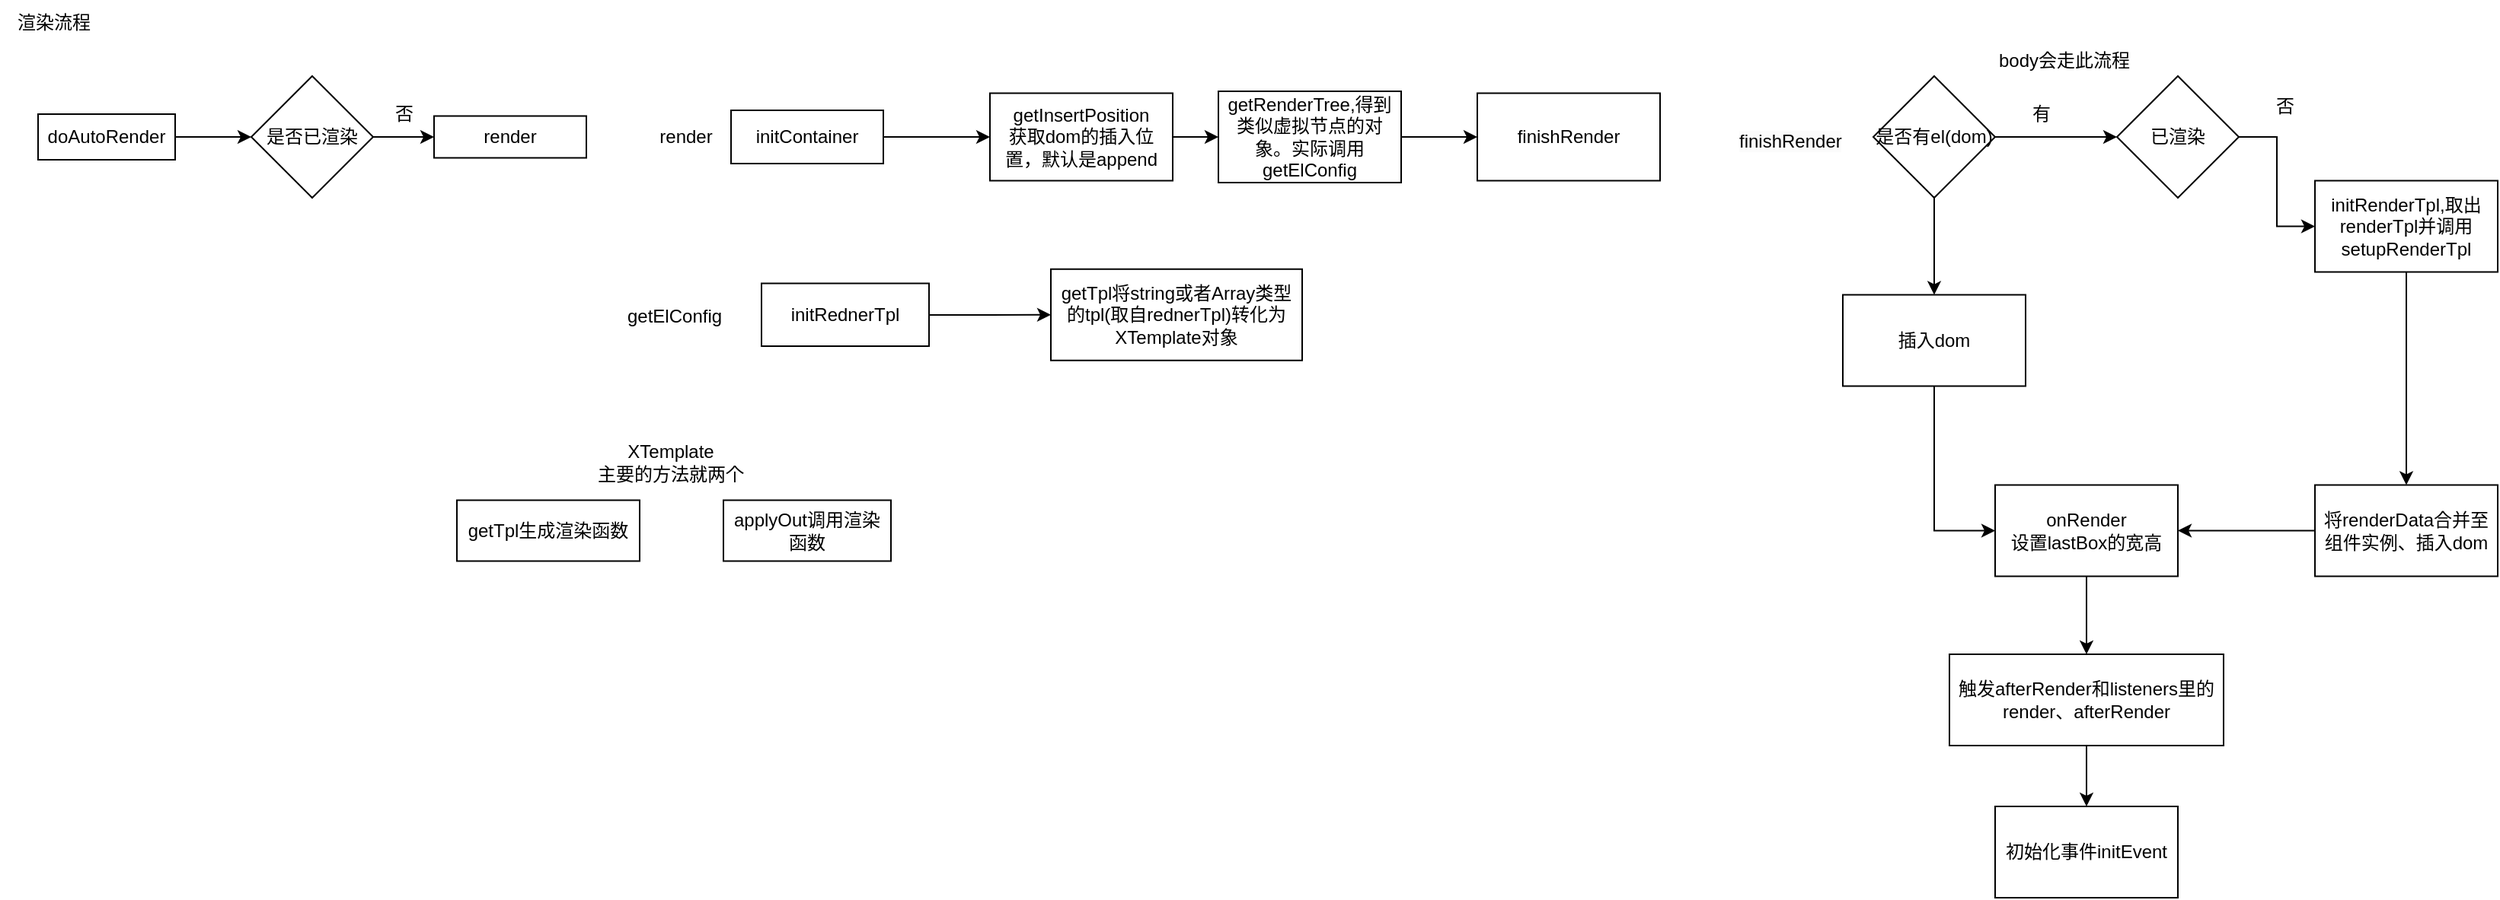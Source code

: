 <mxfile version="20.8.4" type="github">
  <diagram id="C5RBs43oDa-KdzZeNtuy" name="Page-1">
    <mxGraphModel dx="1434" dy="1997" grid="1" gridSize="10" guides="1" tooltips="1" connect="1" arrows="1" fold="1" page="1" pageScale="1" pageWidth="827" pageHeight="1169" math="0" shadow="0">
      <root>
        <mxCell id="WIyWlLk6GJQsqaUBKTNV-0" />
        <mxCell id="WIyWlLk6GJQsqaUBKTNV-1" parent="WIyWlLk6GJQsqaUBKTNV-0" />
        <mxCell id="i6i1cuTS0XWpMIzoZ4su-0" value="渲染流程" style="text;html=1;align=center;verticalAlign=middle;resizable=0;points=[];autosize=1;strokeColor=none;fillColor=none;" vertex="1" parent="WIyWlLk6GJQsqaUBKTNV-1">
          <mxGeometry x="20" y="-70" width="70" height="30" as="geometry" />
        </mxCell>
        <mxCell id="i6i1cuTS0XWpMIzoZ4su-6" value="" style="edgeStyle=orthogonalEdgeStyle;rounded=0;orthogonalLoop=1;jettySize=auto;html=1;" edge="1" parent="WIyWlLk6GJQsqaUBKTNV-1" source="i6i1cuTS0XWpMIzoZ4su-2" target="i6i1cuTS0XWpMIzoZ4su-5">
          <mxGeometry relative="1" as="geometry" />
        </mxCell>
        <mxCell id="i6i1cuTS0XWpMIzoZ4su-2" value="doAutoRender" style="rounded=0;whiteSpace=wrap;html=1;" vertex="1" parent="WIyWlLk6GJQsqaUBKTNV-1">
          <mxGeometry x="45" y="5" width="90" height="30" as="geometry" />
        </mxCell>
        <mxCell id="i6i1cuTS0XWpMIzoZ4su-8" value="" style="edgeStyle=orthogonalEdgeStyle;rounded=0;orthogonalLoop=1;jettySize=auto;html=1;" edge="1" parent="WIyWlLk6GJQsqaUBKTNV-1" source="i6i1cuTS0XWpMIzoZ4su-5" target="i6i1cuTS0XWpMIzoZ4su-7">
          <mxGeometry relative="1" as="geometry" />
        </mxCell>
        <mxCell id="i6i1cuTS0XWpMIzoZ4su-5" value="是否已渲染" style="rhombus;whiteSpace=wrap;html=1;rounded=0;" vertex="1" parent="WIyWlLk6GJQsqaUBKTNV-1">
          <mxGeometry x="185" y="-20" width="80" height="80" as="geometry" />
        </mxCell>
        <mxCell id="i6i1cuTS0XWpMIzoZ4su-7" value="render" style="whiteSpace=wrap;html=1;rounded=0;" vertex="1" parent="WIyWlLk6GJQsqaUBKTNV-1">
          <mxGeometry x="305" y="6.25" width="100" height="27.5" as="geometry" />
        </mxCell>
        <mxCell id="i6i1cuTS0XWpMIzoZ4su-9" value="否" style="text;html=1;align=center;verticalAlign=middle;resizable=0;points=[];autosize=1;strokeColor=none;fillColor=none;" vertex="1" parent="WIyWlLk6GJQsqaUBKTNV-1">
          <mxGeometry x="265" y="-10" width="40" height="30" as="geometry" />
        </mxCell>
        <mxCell id="i6i1cuTS0XWpMIzoZ4su-10" value="render&lt;br&gt;" style="text;html=1;align=center;verticalAlign=middle;resizable=0;points=[];autosize=1;strokeColor=none;fillColor=none;" vertex="1" parent="WIyWlLk6GJQsqaUBKTNV-1">
          <mxGeometry x="440" y="5" width="60" height="30" as="geometry" />
        </mxCell>
        <mxCell id="i6i1cuTS0XWpMIzoZ4su-14" value="" style="edgeStyle=orthogonalEdgeStyle;rounded=0;orthogonalLoop=1;jettySize=auto;html=1;" edge="1" parent="WIyWlLk6GJQsqaUBKTNV-1" source="i6i1cuTS0XWpMIzoZ4su-12" target="i6i1cuTS0XWpMIzoZ4su-13">
          <mxGeometry relative="1" as="geometry" />
        </mxCell>
        <mxCell id="i6i1cuTS0XWpMIzoZ4su-12" value="initContainer" style="whiteSpace=wrap;html=1;" vertex="1" parent="WIyWlLk6GJQsqaUBKTNV-1">
          <mxGeometry x="500" y="2.5" width="100" height="35" as="geometry" />
        </mxCell>
        <mxCell id="i6i1cuTS0XWpMIzoZ4su-44" value="" style="edgeStyle=orthogonalEdgeStyle;rounded=0;orthogonalLoop=1;jettySize=auto;html=1;" edge="1" parent="WIyWlLk6GJQsqaUBKTNV-1" source="i6i1cuTS0XWpMIzoZ4su-13" target="i6i1cuTS0XWpMIzoZ4su-43">
          <mxGeometry relative="1" as="geometry" />
        </mxCell>
        <mxCell id="i6i1cuTS0XWpMIzoZ4su-13" value="getInsertPosition&lt;br&gt;获取dom的插入位置，默认是append" style="whiteSpace=wrap;html=1;" vertex="1" parent="WIyWlLk6GJQsqaUBKTNV-1">
          <mxGeometry x="670" y="-8.75" width="120" height="57.5" as="geometry" />
        </mxCell>
        <mxCell id="i6i1cuTS0XWpMIzoZ4su-15" value="finishRender&lt;br&gt;" style="whiteSpace=wrap;html=1;" vertex="1" parent="WIyWlLk6GJQsqaUBKTNV-1">
          <mxGeometry x="990" y="-8.75" width="120" height="57.5" as="geometry" />
        </mxCell>
        <mxCell id="i6i1cuTS0XWpMIzoZ4su-17" value="&lt;span style=&quot;color: rgb(0, 0, 0); font-family: Helvetica; font-size: 12px; font-style: normal; font-variant-ligatures: normal; font-variant-caps: normal; font-weight: 400; letter-spacing: normal; orphans: 2; text-align: center; text-indent: 0px; text-transform: none; widows: 2; word-spacing: 0px; -webkit-text-stroke-width: 0px; background-color: rgb(251, 251, 251); text-decoration-thickness: initial; text-decoration-style: initial; text-decoration-color: initial; float: none; display: inline !important;&quot;&gt;finishRender&lt;/span&gt;" style="text;whiteSpace=wrap;html=1;" vertex="1" parent="WIyWlLk6GJQsqaUBKTNV-1">
          <mxGeometry x="1160" y="8.75" width="100" height="21.25" as="geometry" />
        </mxCell>
        <mxCell id="i6i1cuTS0XWpMIzoZ4su-27" value="" style="edgeStyle=orthogonalEdgeStyle;rounded=0;orthogonalLoop=1;jettySize=auto;html=1;" edge="1" parent="WIyWlLk6GJQsqaUBKTNV-1" source="i6i1cuTS0XWpMIzoZ4su-22" target="i6i1cuTS0XWpMIzoZ4su-26">
          <mxGeometry relative="1" as="geometry" />
        </mxCell>
        <mxCell id="i6i1cuTS0XWpMIzoZ4su-37" value="" style="edgeStyle=orthogonalEdgeStyle;rounded=0;orthogonalLoop=1;jettySize=auto;html=1;" edge="1" parent="WIyWlLk6GJQsqaUBKTNV-1" source="i6i1cuTS0XWpMIzoZ4su-22" target="i6i1cuTS0XWpMIzoZ4su-36">
          <mxGeometry relative="1" as="geometry" />
        </mxCell>
        <mxCell id="i6i1cuTS0XWpMIzoZ4su-22" value="是否有el(dom)" style="rhombus;whiteSpace=wrap;html=1;" vertex="1" parent="WIyWlLk6GJQsqaUBKTNV-1">
          <mxGeometry x="1250" y="-20" width="80" height="80" as="geometry" />
        </mxCell>
        <mxCell id="i6i1cuTS0XWpMIzoZ4su-25" value="有" style="text;html=1;align=center;verticalAlign=middle;resizable=0;points=[];autosize=1;strokeColor=none;fillColor=none;" vertex="1" parent="WIyWlLk6GJQsqaUBKTNV-1">
          <mxGeometry x="1340" y="-10" width="40" height="30" as="geometry" />
        </mxCell>
        <mxCell id="i6i1cuTS0XWpMIzoZ4su-29" value="" style="edgeStyle=orthogonalEdgeStyle;rounded=0;orthogonalLoop=1;jettySize=auto;html=1;" edge="1" parent="WIyWlLk6GJQsqaUBKTNV-1" source="i6i1cuTS0XWpMIzoZ4su-26" target="i6i1cuTS0XWpMIzoZ4su-28">
          <mxGeometry relative="1" as="geometry" />
        </mxCell>
        <mxCell id="i6i1cuTS0XWpMIzoZ4su-26" value="已渲染" style="rhombus;whiteSpace=wrap;html=1;" vertex="1" parent="WIyWlLk6GJQsqaUBKTNV-1">
          <mxGeometry x="1410" y="-20" width="80" height="80" as="geometry" />
        </mxCell>
        <mxCell id="i6i1cuTS0XWpMIzoZ4su-32" value="" style="edgeStyle=orthogonalEdgeStyle;rounded=0;orthogonalLoop=1;jettySize=auto;html=1;" edge="1" parent="WIyWlLk6GJQsqaUBKTNV-1" source="i6i1cuTS0XWpMIzoZ4su-28" target="i6i1cuTS0XWpMIzoZ4su-31">
          <mxGeometry relative="1" as="geometry" />
        </mxCell>
        <mxCell id="i6i1cuTS0XWpMIzoZ4su-28" value="initRenderTpl,取出renderTpl并调用setupRenderTpl" style="whiteSpace=wrap;html=1;" vertex="1" parent="WIyWlLk6GJQsqaUBKTNV-1">
          <mxGeometry x="1540" y="48.75" width="120" height="60" as="geometry" />
        </mxCell>
        <mxCell id="i6i1cuTS0XWpMIzoZ4su-30" value="否" style="text;html=1;align=center;verticalAlign=middle;resizable=0;points=[];autosize=1;strokeColor=none;fillColor=none;" vertex="1" parent="WIyWlLk6GJQsqaUBKTNV-1">
          <mxGeometry x="1500" y="-15" width="40" height="30" as="geometry" />
        </mxCell>
        <mxCell id="i6i1cuTS0XWpMIzoZ4su-34" value="" style="edgeStyle=orthogonalEdgeStyle;rounded=0;orthogonalLoop=1;jettySize=auto;html=1;" edge="1" parent="WIyWlLk6GJQsqaUBKTNV-1" source="i6i1cuTS0XWpMIzoZ4su-31" target="i6i1cuTS0XWpMIzoZ4su-33">
          <mxGeometry relative="1" as="geometry" />
        </mxCell>
        <mxCell id="i6i1cuTS0XWpMIzoZ4su-31" value="将renderData合并至组件实例、插入dom" style="whiteSpace=wrap;html=1;" vertex="1" parent="WIyWlLk6GJQsqaUBKTNV-1">
          <mxGeometry x="1540" y="248.75" width="120" height="60" as="geometry" />
        </mxCell>
        <mxCell id="i6i1cuTS0XWpMIzoZ4su-40" value="" style="edgeStyle=orthogonalEdgeStyle;rounded=0;orthogonalLoop=1;jettySize=auto;html=1;" edge="1" parent="WIyWlLk6GJQsqaUBKTNV-1" source="i6i1cuTS0XWpMIzoZ4su-33" target="i6i1cuTS0XWpMIzoZ4su-39">
          <mxGeometry relative="1" as="geometry" />
        </mxCell>
        <mxCell id="i6i1cuTS0XWpMIzoZ4su-33" value="onRender&lt;br&gt;设置lastBox的宽高" style="whiteSpace=wrap;html=1;" vertex="1" parent="WIyWlLk6GJQsqaUBKTNV-1">
          <mxGeometry x="1330" y="248.75" width="120" height="60" as="geometry" />
        </mxCell>
        <mxCell id="i6i1cuTS0XWpMIzoZ4su-35" value="body会走此流程" style="text;html=1;align=center;verticalAlign=middle;resizable=0;points=[];autosize=1;strokeColor=none;fillColor=none;" vertex="1" parent="WIyWlLk6GJQsqaUBKTNV-1">
          <mxGeometry x="1320" y="-45" width="110" height="30" as="geometry" />
        </mxCell>
        <mxCell id="i6i1cuTS0XWpMIzoZ4su-38" style="edgeStyle=orthogonalEdgeStyle;rounded=0;orthogonalLoop=1;jettySize=auto;html=1;entryX=0;entryY=0.5;entryDx=0;entryDy=0;" edge="1" parent="WIyWlLk6GJQsqaUBKTNV-1" source="i6i1cuTS0XWpMIzoZ4su-36" target="i6i1cuTS0XWpMIzoZ4su-33">
          <mxGeometry relative="1" as="geometry" />
        </mxCell>
        <mxCell id="i6i1cuTS0XWpMIzoZ4su-36" value="插入dom" style="whiteSpace=wrap;html=1;" vertex="1" parent="WIyWlLk6GJQsqaUBKTNV-1">
          <mxGeometry x="1230" y="123.75" width="120" height="60" as="geometry" />
        </mxCell>
        <mxCell id="i6i1cuTS0XWpMIzoZ4su-42" value="" style="edgeStyle=orthogonalEdgeStyle;rounded=0;orthogonalLoop=1;jettySize=auto;html=1;" edge="1" parent="WIyWlLk6GJQsqaUBKTNV-1" source="i6i1cuTS0XWpMIzoZ4su-39" target="i6i1cuTS0XWpMIzoZ4su-41">
          <mxGeometry relative="1" as="geometry" />
        </mxCell>
        <mxCell id="i6i1cuTS0XWpMIzoZ4su-39" value="触发afterRender和listeners里的render、afterRender" style="whiteSpace=wrap;html=1;" vertex="1" parent="WIyWlLk6GJQsqaUBKTNV-1">
          <mxGeometry x="1300" y="360" width="180" height="60" as="geometry" />
        </mxCell>
        <mxCell id="i6i1cuTS0XWpMIzoZ4su-41" value="初始化事件initEvent" style="whiteSpace=wrap;html=1;" vertex="1" parent="WIyWlLk6GJQsqaUBKTNV-1">
          <mxGeometry x="1330" y="460" width="120" height="60" as="geometry" />
        </mxCell>
        <mxCell id="i6i1cuTS0XWpMIzoZ4su-45" value="" style="edgeStyle=orthogonalEdgeStyle;rounded=0;orthogonalLoop=1;jettySize=auto;html=1;" edge="1" parent="WIyWlLk6GJQsqaUBKTNV-1" source="i6i1cuTS0XWpMIzoZ4su-43" target="i6i1cuTS0XWpMIzoZ4su-15">
          <mxGeometry relative="1" as="geometry" />
        </mxCell>
        <mxCell id="i6i1cuTS0XWpMIzoZ4su-43" value="getRenderTree,得到类似虚拟节点的对象。实际调用getElConfig" style="whiteSpace=wrap;html=1;" vertex="1" parent="WIyWlLk6GJQsqaUBKTNV-1">
          <mxGeometry x="820" y="-10" width="120" height="60" as="geometry" />
        </mxCell>
        <mxCell id="i6i1cuTS0XWpMIzoZ4su-46" value="getElConfig" style="text;whiteSpace=wrap;html=1;" vertex="1" parent="WIyWlLk6GJQsqaUBKTNV-1">
          <mxGeometry x="430" y="123.75" width="90" height="26.25" as="geometry" />
        </mxCell>
        <mxCell id="i6i1cuTS0XWpMIzoZ4su-49" value="" style="edgeStyle=orthogonalEdgeStyle;rounded=0;orthogonalLoop=1;jettySize=auto;html=1;" edge="1" parent="WIyWlLk6GJQsqaUBKTNV-1" source="i6i1cuTS0XWpMIzoZ4su-47" target="i6i1cuTS0XWpMIzoZ4su-48">
          <mxGeometry relative="1" as="geometry" />
        </mxCell>
        <mxCell id="i6i1cuTS0XWpMIzoZ4su-47" value="initRednerTpl" style="whiteSpace=wrap;html=1;" vertex="1" parent="WIyWlLk6GJQsqaUBKTNV-1">
          <mxGeometry x="520" y="116.25" width="110" height="41.25" as="geometry" />
        </mxCell>
        <mxCell id="i6i1cuTS0XWpMIzoZ4su-48" value="getTpl将string或者Array类型的tpl(取自rednerTpl)转化为XTemplate对象" style="whiteSpace=wrap;html=1;" vertex="1" parent="WIyWlLk6GJQsqaUBKTNV-1">
          <mxGeometry x="710" y="106.88" width="165" height="60" as="geometry" />
        </mxCell>
        <mxCell id="i6i1cuTS0XWpMIzoZ4su-52" value="getTpl生成渲染函数" style="whiteSpace=wrap;html=1;" vertex="1" parent="WIyWlLk6GJQsqaUBKTNV-1">
          <mxGeometry x="320" y="258.75" width="120" height="40" as="geometry" />
        </mxCell>
        <mxCell id="i6i1cuTS0XWpMIzoZ4su-53" value="XTemplate&lt;br style=&quot;border-color: var(--border-color);&quot;&gt;主要的方法就两个" style="text;html=1;align=center;verticalAlign=middle;resizable=0;points=[];autosize=1;strokeColor=none;fillColor=none;" vertex="1" parent="WIyWlLk6GJQsqaUBKTNV-1">
          <mxGeometry x="400" y="213.75" width="120" height="40" as="geometry" />
        </mxCell>
        <mxCell id="i6i1cuTS0XWpMIzoZ4su-55" value="applyOut调用渲染函数" style="whiteSpace=wrap;html=1;" vertex="1" parent="WIyWlLk6GJQsqaUBKTNV-1">
          <mxGeometry x="495" y="258.75" width="110" height="40" as="geometry" />
        </mxCell>
      </root>
    </mxGraphModel>
  </diagram>
</mxfile>
